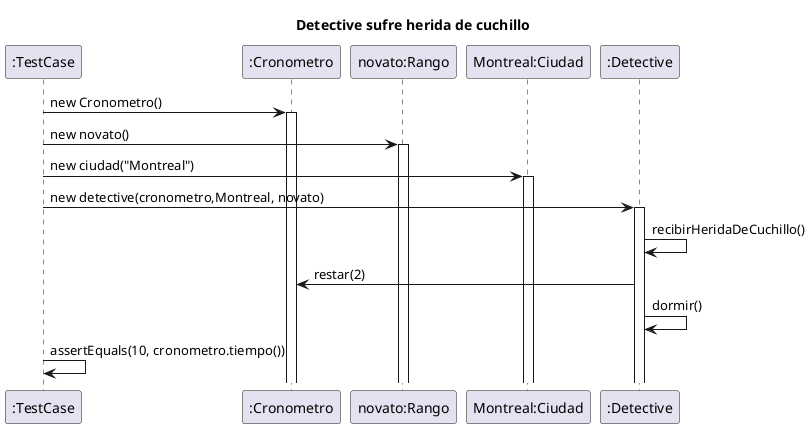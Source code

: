 @startuml

title "Detective sufre herida de cuchillo"

participant ":TestCase" as testcase
participant ":Cronometro" as crono
participant "novato:Rango" as rango
participant "Montreal:Ciudad" as ciudad
participant ":Detective" as detective

testcase -> crono: new Cronometro()
    activate crono
testcase -> rango: new novato()
    activate rango
testcase -> ciudad: new ciudad("Montreal")
    activate ciudad
testcase -> detective: new detective(cronometro,Montreal, novato)
    activate detective
detective -> detective: recibirHeridaDeCuchillo()
detective -> crono: restar(2)
detective -> detective: dormir()
testcase -> testcase: assertEquals(10, cronometro.tiempo())


@enduml